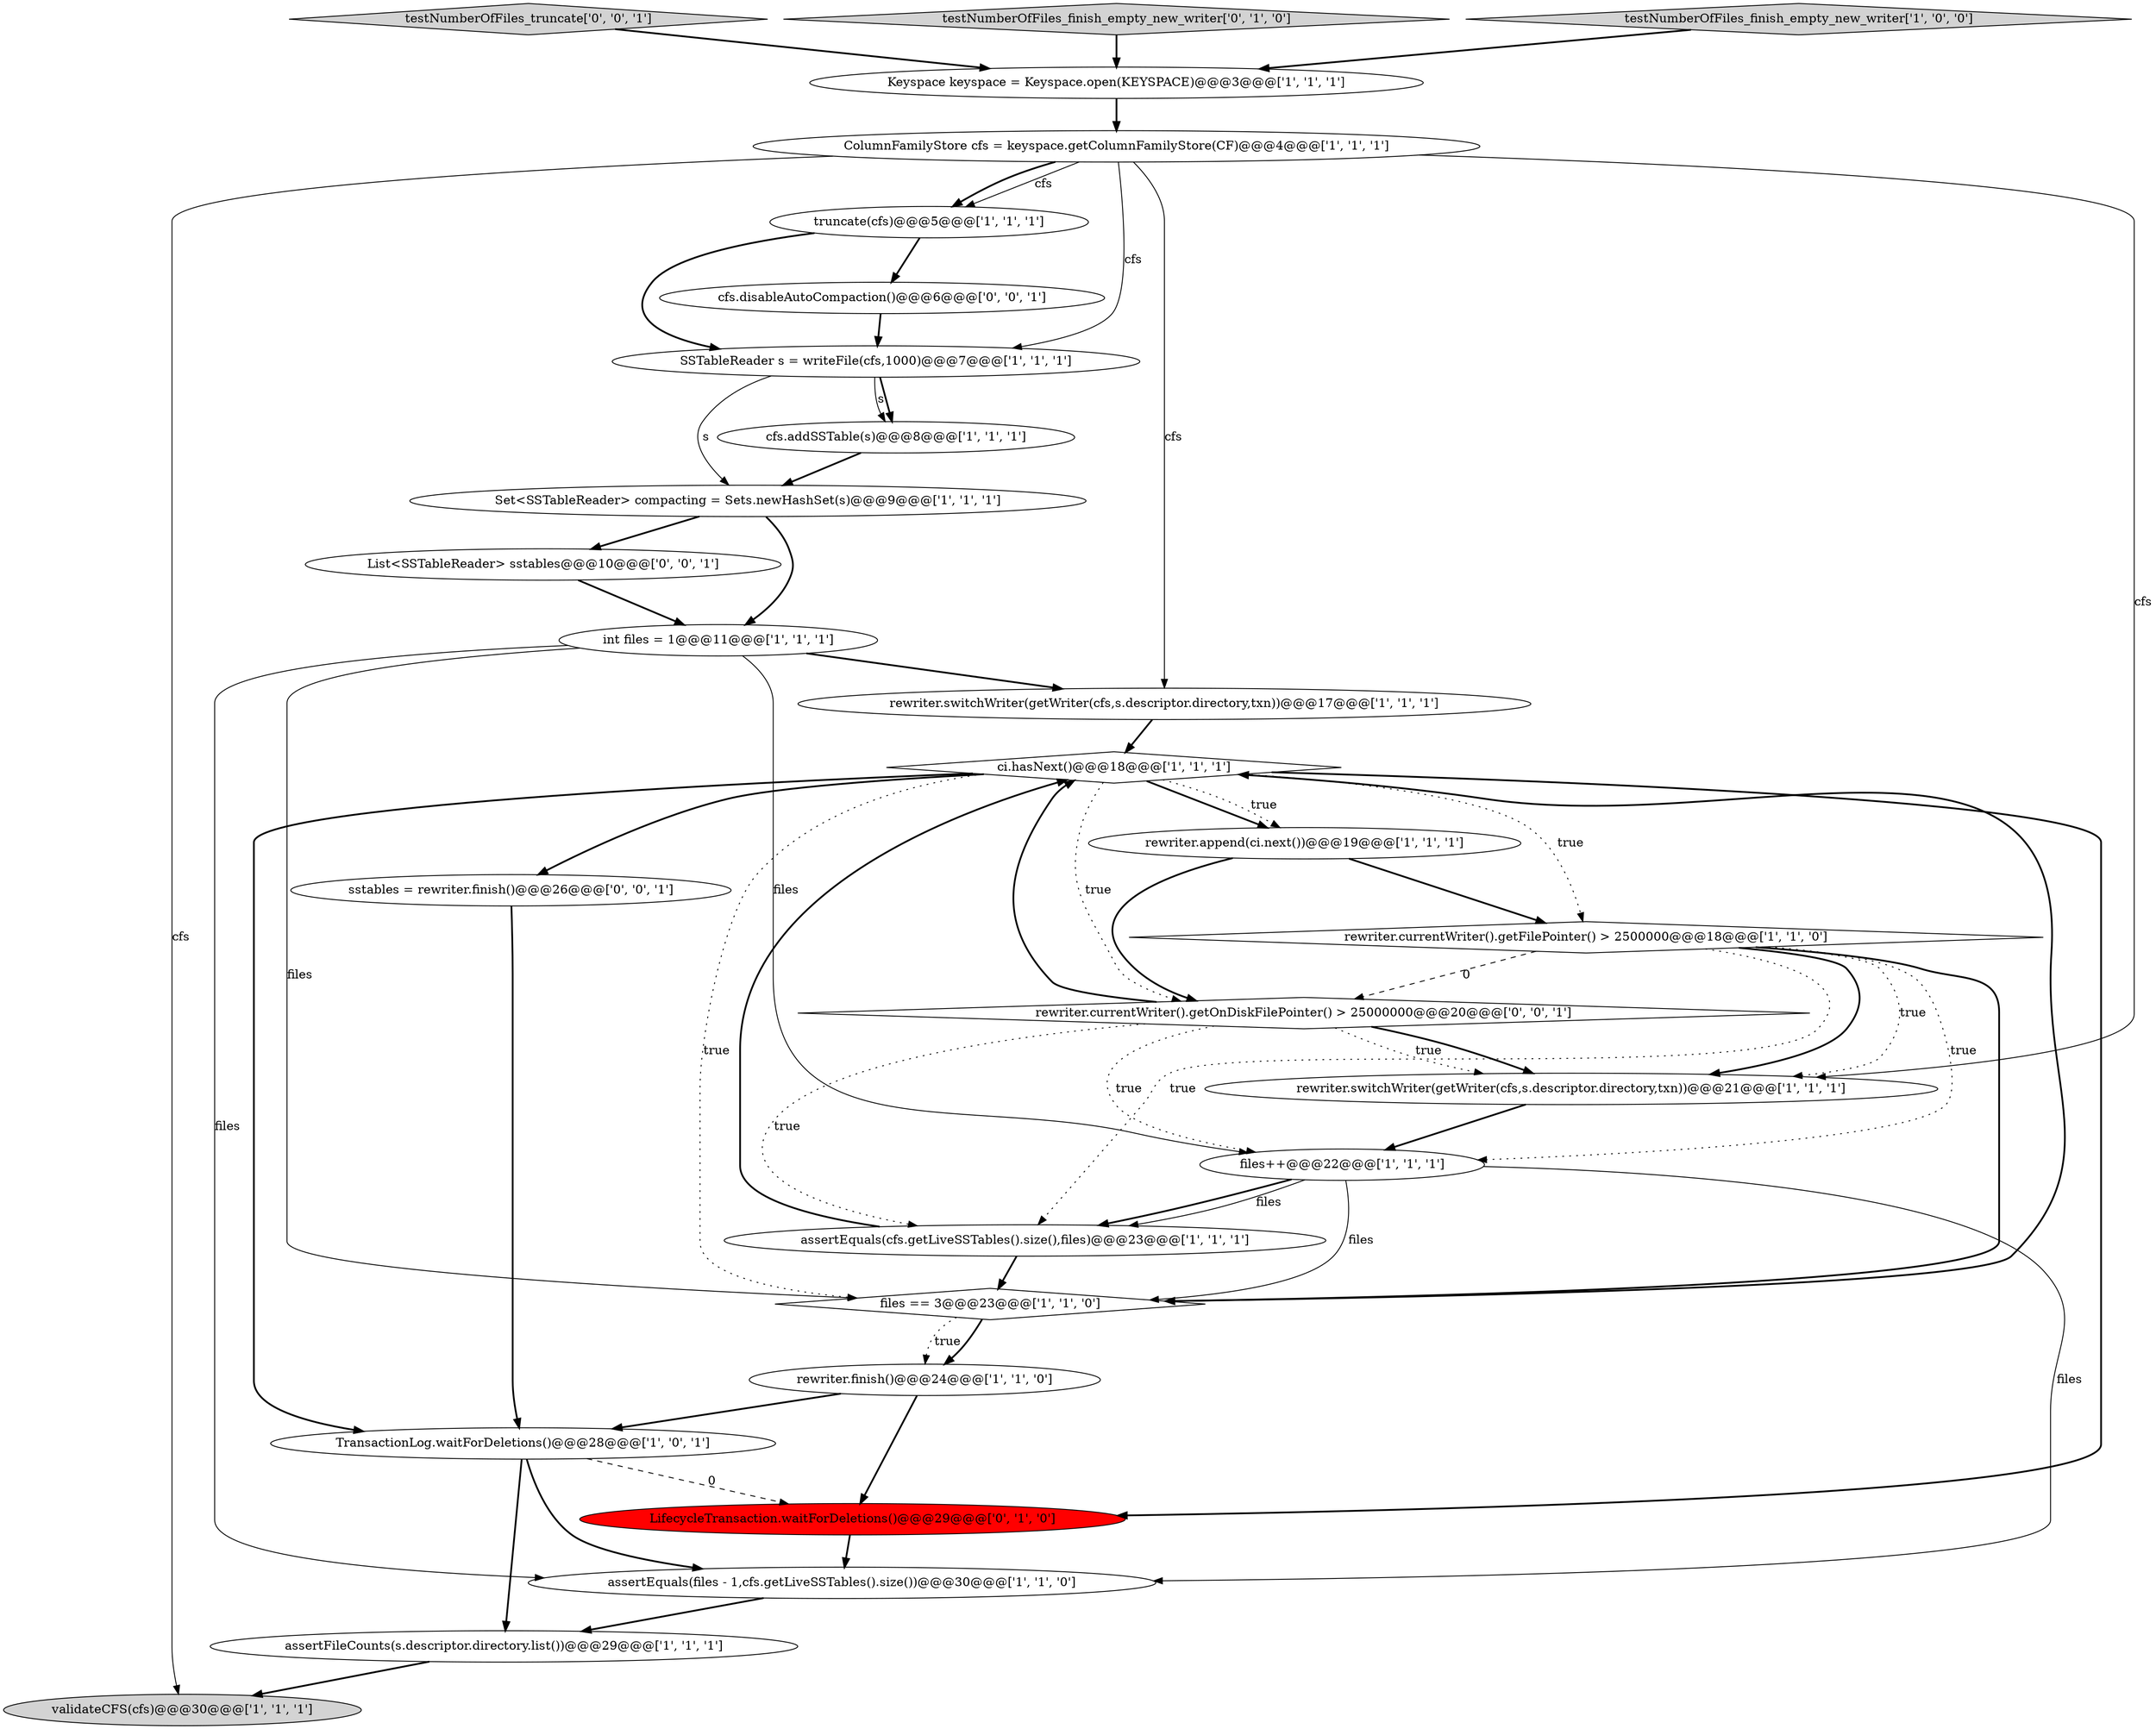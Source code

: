 digraph {
18 [style = filled, label = "rewriter.switchWriter(getWriter(cfs,s.descriptor.directory,txn))@@@17@@@['1', '1', '1']", fillcolor = white, shape = ellipse image = "AAA0AAABBB1BBB"];
3 [style = filled, label = "ColumnFamilyStore cfs = keyspace.getColumnFamilyStore(CF)@@@4@@@['1', '1', '1']", fillcolor = white, shape = ellipse image = "AAA0AAABBB1BBB"];
11 [style = filled, label = "cfs.addSSTable(s)@@@8@@@['1', '1', '1']", fillcolor = white, shape = ellipse image = "AAA0AAABBB1BBB"];
17 [style = filled, label = "rewriter.switchWriter(getWriter(cfs,s.descriptor.directory,txn))@@@21@@@['1', '1', '1']", fillcolor = white, shape = ellipse image = "AAA0AAABBB1BBB"];
24 [style = filled, label = "testNumberOfFiles_truncate['0', '0', '1']", fillcolor = lightgray, shape = diamond image = "AAA0AAABBB3BBB"];
2 [style = filled, label = "truncate(cfs)@@@5@@@['1', '1', '1']", fillcolor = white, shape = ellipse image = "AAA0AAABBB1BBB"];
5 [style = filled, label = "Keyspace keyspace = Keyspace.open(KEYSPACE)@@@3@@@['1', '1', '1']", fillcolor = white, shape = ellipse image = "AAA0AAABBB1BBB"];
0 [style = filled, label = "assertEquals(cfs.getLiveSSTables().size(),files)@@@23@@@['1', '1', '1']", fillcolor = white, shape = ellipse image = "AAA0AAABBB1BBB"];
14 [style = filled, label = "assertEquals(files - 1,cfs.getLiveSSTables().size())@@@30@@@['1', '1', '0']", fillcolor = white, shape = ellipse image = "AAA0AAABBB1BBB"];
23 [style = filled, label = "List<SSTableReader> sstables@@@10@@@['0', '0', '1']", fillcolor = white, shape = ellipse image = "AAA0AAABBB3BBB"];
25 [style = filled, label = "cfs.disableAutoCompaction()@@@6@@@['0', '0', '1']", fillcolor = white, shape = ellipse image = "AAA0AAABBB3BBB"];
1 [style = filled, label = "assertFileCounts(s.descriptor.directory.list())@@@29@@@['1', '1', '1']", fillcolor = white, shape = ellipse image = "AAA0AAABBB1BBB"];
6 [style = filled, label = "rewriter.append(ci.next())@@@19@@@['1', '1', '1']", fillcolor = white, shape = ellipse image = "AAA0AAABBB1BBB"];
9 [style = filled, label = "rewriter.finish()@@@24@@@['1', '1', '0']", fillcolor = white, shape = ellipse image = "AAA0AAABBB1BBB"];
19 [style = filled, label = "files++@@@22@@@['1', '1', '1']", fillcolor = white, shape = ellipse image = "AAA0AAABBB1BBB"];
22 [style = filled, label = "testNumberOfFiles_finish_empty_new_writer['0', '1', '0']", fillcolor = lightgray, shape = diamond image = "AAA0AAABBB2BBB"];
13 [style = filled, label = "Set<SSTableReader> compacting = Sets.newHashSet(s)@@@9@@@['1', '1', '1']", fillcolor = white, shape = ellipse image = "AAA0AAABBB1BBB"];
15 [style = filled, label = "testNumberOfFiles_finish_empty_new_writer['1', '0', '0']", fillcolor = lightgray, shape = diamond image = "AAA0AAABBB1BBB"];
8 [style = filled, label = "int files = 1@@@11@@@['1', '1', '1']", fillcolor = white, shape = ellipse image = "AAA0AAABBB1BBB"];
20 [style = filled, label = "TransactionLog.waitForDeletions()@@@28@@@['1', '0', '1']", fillcolor = white, shape = ellipse image = "AAA0AAABBB1BBB"];
27 [style = filled, label = "rewriter.currentWriter().getOnDiskFilePointer() > 25000000@@@20@@@['0', '0', '1']", fillcolor = white, shape = diamond image = "AAA0AAABBB3BBB"];
21 [style = filled, label = "LifecycleTransaction.waitForDeletions()@@@29@@@['0', '1', '0']", fillcolor = red, shape = ellipse image = "AAA1AAABBB2BBB"];
12 [style = filled, label = "ci.hasNext()@@@18@@@['1', '1', '1']", fillcolor = white, shape = diamond image = "AAA0AAABBB1BBB"];
10 [style = filled, label = "validateCFS(cfs)@@@30@@@['1', '1', '1']", fillcolor = lightgray, shape = ellipse image = "AAA0AAABBB1BBB"];
4 [style = filled, label = "SSTableReader s = writeFile(cfs,1000)@@@7@@@['1', '1', '1']", fillcolor = white, shape = ellipse image = "AAA0AAABBB1BBB"];
16 [style = filled, label = "rewriter.currentWriter().getFilePointer() > 2500000@@@18@@@['1', '1', '0']", fillcolor = white, shape = diamond image = "AAA0AAABBB1BBB"];
26 [style = filled, label = "sstables = rewriter.finish()@@@26@@@['0', '0', '1']", fillcolor = white, shape = ellipse image = "AAA0AAABBB3BBB"];
7 [style = filled, label = "files == 3@@@23@@@['1', '1', '0']", fillcolor = white, shape = diamond image = "AAA0AAABBB1BBB"];
5->3 [style = bold, label=""];
16->19 [style = dotted, label="true"];
3->18 [style = solid, label="cfs"];
19->14 [style = solid, label="files"];
27->12 [style = bold, label=""];
7->12 [style = bold, label=""];
3->4 [style = solid, label="cfs"];
12->21 [style = bold, label=""];
8->18 [style = bold, label=""];
16->27 [style = dashed, label="0"];
0->12 [style = bold, label=""];
16->17 [style = dotted, label="true"];
16->7 [style = bold, label=""];
18->12 [style = bold, label=""];
12->20 [style = bold, label=""];
25->4 [style = bold, label=""];
9->20 [style = bold, label=""];
20->14 [style = bold, label=""];
8->19 [style = solid, label="files"];
12->26 [style = bold, label=""];
16->17 [style = bold, label=""];
20->1 [style = bold, label=""];
7->9 [style = dotted, label="true"];
23->8 [style = bold, label=""];
12->6 [style = bold, label=""];
2->4 [style = bold, label=""];
27->19 [style = dotted, label="true"];
22->5 [style = bold, label=""];
17->19 [style = bold, label=""];
3->2 [style = solid, label="cfs"];
14->1 [style = bold, label=""];
19->0 [style = bold, label=""];
15->5 [style = bold, label=""];
24->5 [style = bold, label=""];
0->7 [style = bold, label=""];
7->9 [style = bold, label=""];
6->27 [style = bold, label=""];
19->7 [style = solid, label="files"];
12->27 [style = dotted, label="true"];
3->10 [style = solid, label="cfs"];
19->0 [style = solid, label="files"];
3->2 [style = bold, label=""];
12->16 [style = dotted, label="true"];
16->0 [style = dotted, label="true"];
12->6 [style = dotted, label="true"];
27->0 [style = dotted, label="true"];
6->16 [style = bold, label=""];
20->21 [style = dashed, label="0"];
11->13 [style = bold, label=""];
4->11 [style = solid, label="s"];
9->21 [style = bold, label=""];
13->23 [style = bold, label=""];
27->17 [style = bold, label=""];
4->13 [style = solid, label="s"];
8->7 [style = solid, label="files"];
27->17 [style = dotted, label="true"];
13->8 [style = bold, label=""];
4->11 [style = bold, label=""];
8->14 [style = solid, label="files"];
1->10 [style = bold, label=""];
2->25 [style = bold, label=""];
12->7 [style = dotted, label="true"];
3->17 [style = solid, label="cfs"];
26->20 [style = bold, label=""];
21->14 [style = bold, label=""];
}
